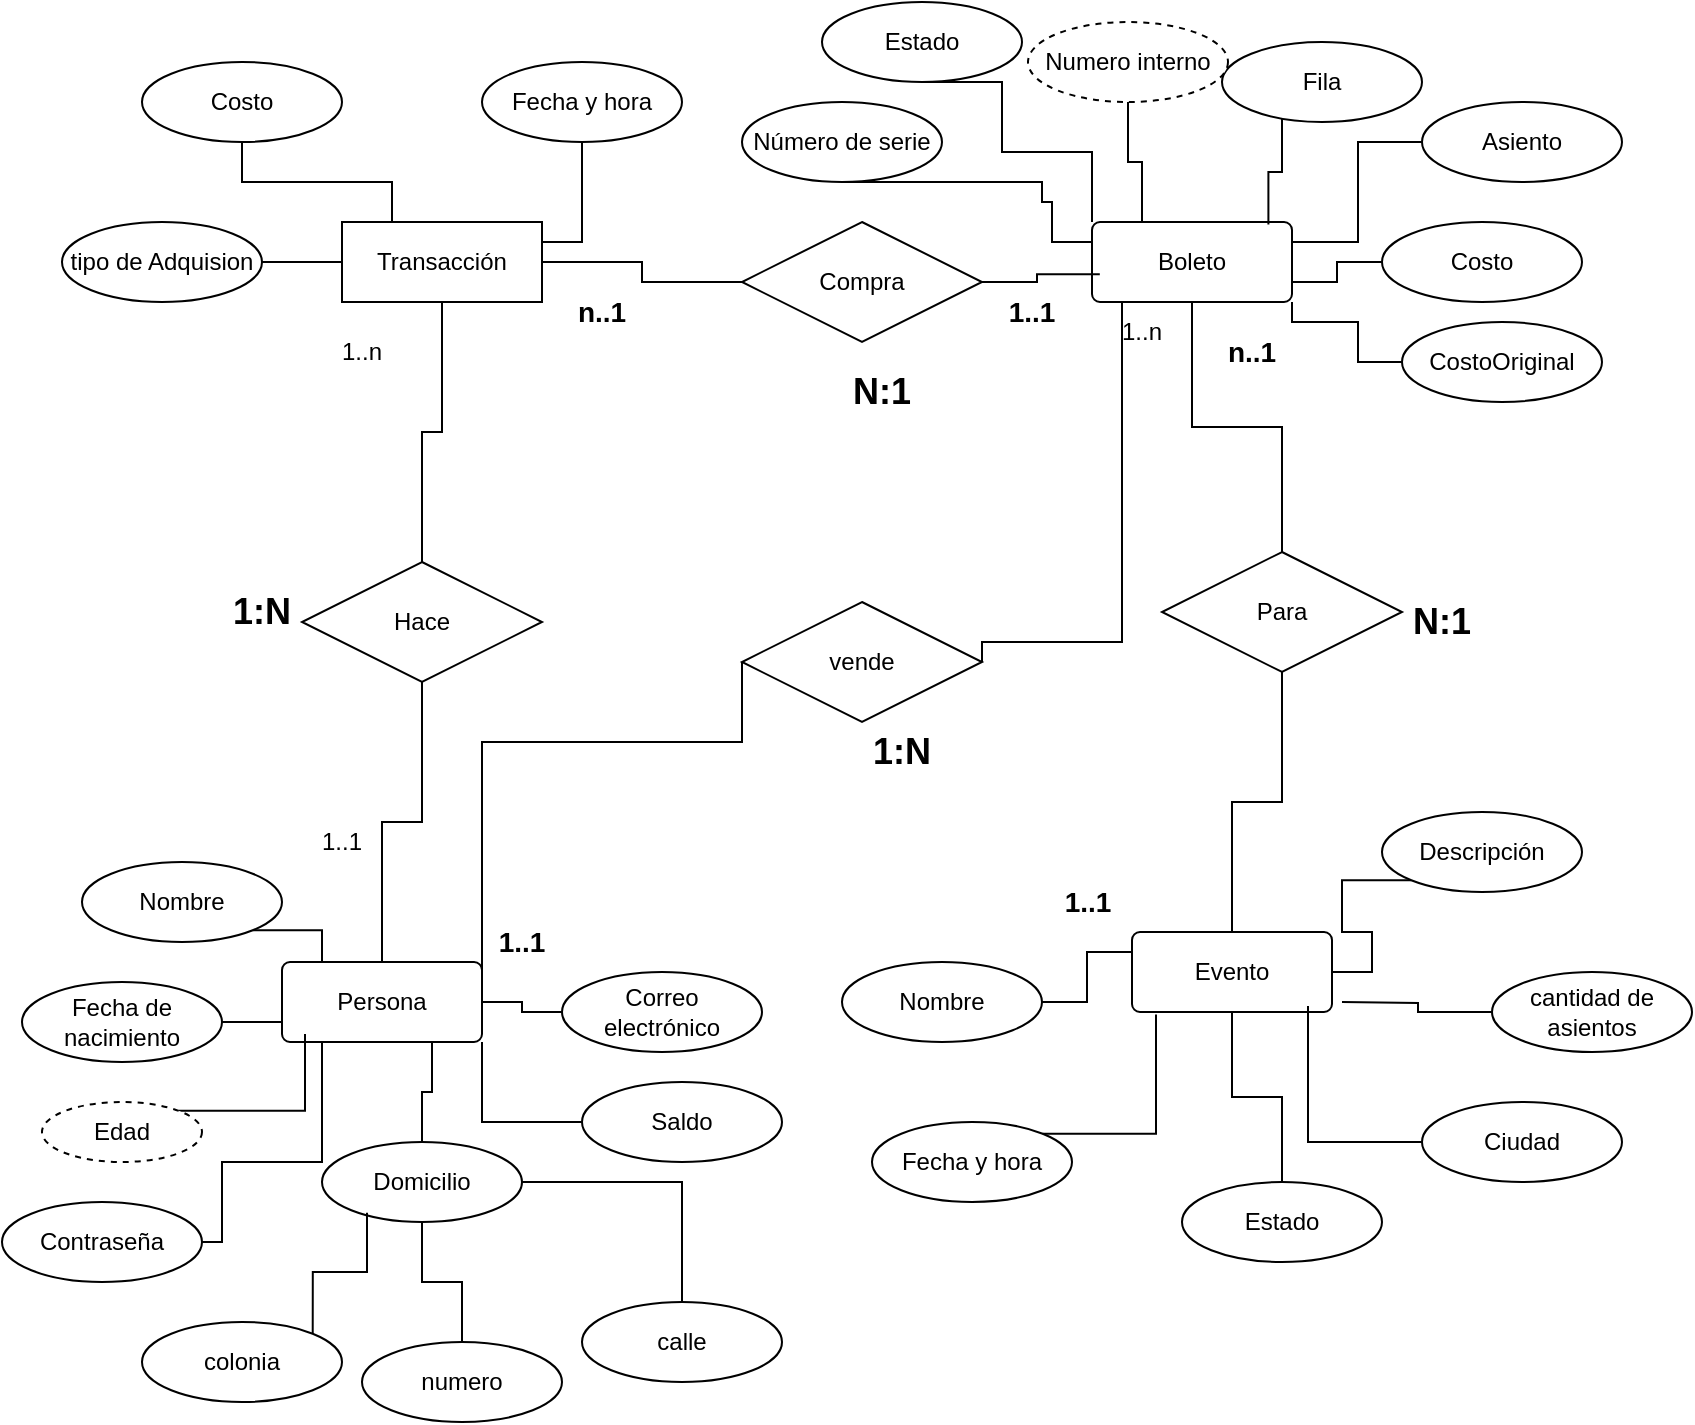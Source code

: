 <mxfile version="26.0.15">
  <diagram name="Página-1" id="JQGWfBgSjvmWURfwQRNJ">
    <mxGraphModel dx="2021" dy="716" grid="1" gridSize="10" guides="1" tooltips="1" connect="1" arrows="1" fold="1" page="1" pageScale="1" pageWidth="827" pageHeight="1169" math="0" shadow="0">
      <root>
        <mxCell id="0" />
        <mxCell id="1" parent="0" />
        <mxCell id="ULvDlD9Oqm8bPdQTXCZo-31" style="edgeStyle=orthogonalEdgeStyle;rounded=0;orthogonalLoop=1;jettySize=auto;html=1;entryX=0.5;entryY=0;entryDx=0;entryDy=0;endArrow=none;startFill=0;" parent="1" source="ULvDlD9Oqm8bPdQTXCZo-1" target="ULvDlD9Oqm8bPdQTXCZo-25" edge="1">
          <mxGeometry relative="1" as="geometry" />
        </mxCell>
        <mxCell id="ULvDlD9Oqm8bPdQTXCZo-1" value="Boleto" style="rounded=1;arcSize=10;whiteSpace=wrap;html=1;align=center;" parent="1" vertex="1">
          <mxGeometry x="425" y="120" width="100" height="40" as="geometry" />
        </mxCell>
        <mxCell id="ULvDlD9Oqm8bPdQTXCZo-2" value="Evento" style="rounded=1;arcSize=10;whiteSpace=wrap;html=1;align=center;" parent="1" vertex="1">
          <mxGeometry x="445" y="475" width="100" height="40" as="geometry" />
        </mxCell>
        <mxCell id="ULvDlD9Oqm8bPdQTXCZo-27" style="edgeStyle=orthogonalEdgeStyle;rounded=0;orthogonalLoop=1;jettySize=auto;html=1;exitX=0.5;exitY=0;exitDx=0;exitDy=0;entryX=0.5;entryY=1;entryDx=0;entryDy=0;endArrow=none;startFill=0;" parent="1" source="ULvDlD9Oqm8bPdQTXCZo-3" target="ULvDlD9Oqm8bPdQTXCZo-24" edge="1">
          <mxGeometry relative="1" as="geometry" />
        </mxCell>
        <mxCell id="ULvDlD9Oqm8bPdQTXCZo-64" style="edgeStyle=orthogonalEdgeStyle;rounded=0;orthogonalLoop=1;jettySize=auto;html=1;exitX=0.859;exitY=0.005;exitDx=0;exitDy=0;entryX=0;entryY=0.5;entryDx=0;entryDy=0;endArrow=none;startFill=0;exitPerimeter=0;" parent="1" source="ULvDlD9Oqm8bPdQTXCZo-3" target="ULvDlD9Oqm8bPdQTXCZo-62" edge="1">
          <mxGeometry relative="1" as="geometry">
            <Array as="points">
              <mxPoint x="120" y="495" />
              <mxPoint x="120" y="380" />
              <mxPoint x="250" y="380" />
            </Array>
          </mxGeometry>
        </mxCell>
        <mxCell id="ULvDlD9Oqm8bPdQTXCZo-3" value="Persona" style="rounded=1;arcSize=10;whiteSpace=wrap;html=1;align=center;" parent="1" vertex="1">
          <mxGeometry x="20" y="490" width="100" height="40" as="geometry" />
        </mxCell>
        <mxCell id="ULvDlD9Oqm8bPdQTXCZo-29" style="edgeStyle=orthogonalEdgeStyle;rounded=0;orthogonalLoop=1;jettySize=auto;html=1;entryX=0;entryY=0.5;entryDx=0;entryDy=0;endArrow=none;startFill=0;" parent="1" source="ULvDlD9Oqm8bPdQTXCZo-4" target="ULvDlD9Oqm8bPdQTXCZo-26" edge="1">
          <mxGeometry relative="1" as="geometry" />
        </mxCell>
        <mxCell id="ULvDlD9Oqm8bPdQTXCZo-4" value="Transacción" style="whiteSpace=wrap;html=1;align=center;" parent="1" vertex="1">
          <mxGeometry x="50" y="120" width="100" height="40" as="geometry" />
        </mxCell>
        <mxCell id="ULvDlD9Oqm8bPdQTXCZo-39" style="edgeStyle=orthogonalEdgeStyle;rounded=0;orthogonalLoop=1;jettySize=auto;html=1;endArrow=none;startFill=0;" parent="1" source="ULvDlD9Oqm8bPdQTXCZo-5" target="ULvDlD9Oqm8bPdQTXCZo-4" edge="1">
          <mxGeometry relative="1" as="geometry" />
        </mxCell>
        <mxCell id="ULvDlD9Oqm8bPdQTXCZo-5" value="tipo de Adquision" style="ellipse;whiteSpace=wrap;html=1;align=center;" parent="1" vertex="1">
          <mxGeometry x="-90" y="120" width="100" height="40" as="geometry" />
        </mxCell>
        <mxCell id="ULvDlD9Oqm8bPdQTXCZo-35" style="edgeStyle=orthogonalEdgeStyle;rounded=0;orthogonalLoop=1;jettySize=auto;html=1;exitX=1;exitY=0.5;exitDx=0;exitDy=0;entryX=0;entryY=0.5;entryDx=0;entryDy=0;endArrow=none;startFill=0;" parent="1" source="ULvDlD9Oqm8bPdQTXCZo-6" target="ULvDlD9Oqm8bPdQTXCZo-3" edge="1">
          <mxGeometry relative="1" as="geometry" />
        </mxCell>
        <mxCell id="ULvDlD9Oqm8bPdQTXCZo-6" value="Fecha de nacimiento" style="ellipse;whiteSpace=wrap;html=1;align=center;" parent="1" vertex="1">
          <mxGeometry x="-110" y="500" width="100" height="40" as="geometry" />
        </mxCell>
        <mxCell id="ULvDlD9Oqm8bPdQTXCZo-37" style="edgeStyle=orthogonalEdgeStyle;rounded=0;orthogonalLoop=1;jettySize=auto;html=1;exitX=0.5;exitY=0;exitDx=0;exitDy=0;entryX=0.75;entryY=1;entryDx=0;entryDy=0;endArrow=none;startFill=0;" parent="1" source="ULvDlD9Oqm8bPdQTXCZo-7" target="ULvDlD9Oqm8bPdQTXCZo-3" edge="1">
          <mxGeometry relative="1" as="geometry" />
        </mxCell>
        <mxCell id="ULvDlD9Oqm8bPdQTXCZo-7" value="Domicilio" style="ellipse;whiteSpace=wrap;html=1;align=center;" parent="1" vertex="1">
          <mxGeometry x="40" y="580" width="100" height="40" as="geometry" />
        </mxCell>
        <mxCell id="hN9qFNuNnvtqfqO4b8rA-1" style="edgeStyle=orthogonalEdgeStyle;rounded=0;orthogonalLoop=1;jettySize=auto;html=1;endArrow=none;startFill=0;" edge="1" parent="1" source="ULvDlD9Oqm8bPdQTXCZo-8" target="ULvDlD9Oqm8bPdQTXCZo-2">
          <mxGeometry relative="1" as="geometry" />
        </mxCell>
        <mxCell id="ULvDlD9Oqm8bPdQTXCZo-8" value="Estado" style="ellipse;whiteSpace=wrap;html=1;align=center;" parent="1" vertex="1">
          <mxGeometry x="470" y="600" width="100" height="40" as="geometry" />
        </mxCell>
        <mxCell id="ULvDlD9Oqm8bPdQTXCZo-47" style="edgeStyle=orthogonalEdgeStyle;rounded=0;orthogonalLoop=1;jettySize=auto;html=1;exitX=0;exitY=1;exitDx=0;exitDy=0;entryX=1;entryY=0.5;entryDx=0;entryDy=0;endArrow=none;startFill=0;" parent="1" source="ULvDlD9Oqm8bPdQTXCZo-9" target="ULvDlD9Oqm8bPdQTXCZo-2" edge="1">
          <mxGeometry relative="1" as="geometry" />
        </mxCell>
        <mxCell id="ULvDlD9Oqm8bPdQTXCZo-9" value="Descripción" style="ellipse;whiteSpace=wrap;html=1;align=center;" parent="1" vertex="1">
          <mxGeometry x="570" y="415" width="100" height="40" as="geometry" />
        </mxCell>
        <mxCell id="ULvDlD9Oqm8bPdQTXCZo-11" value="Ciudad" style="ellipse;whiteSpace=wrap;html=1;align=center;" parent="1" vertex="1">
          <mxGeometry x="590" y="560" width="100" height="40" as="geometry" />
        </mxCell>
        <mxCell id="ULvDlD9Oqm8bPdQTXCZo-41" style="edgeStyle=orthogonalEdgeStyle;rounded=0;orthogonalLoop=1;jettySize=auto;html=1;exitX=0.5;exitY=1;exitDx=0;exitDy=0;entryX=1;entryY=0.25;entryDx=0;entryDy=0;endArrow=none;startFill=0;" parent="1" source="ULvDlD9Oqm8bPdQTXCZo-12" target="ULvDlD9Oqm8bPdQTXCZo-4" edge="1">
          <mxGeometry relative="1" as="geometry" />
        </mxCell>
        <mxCell id="ULvDlD9Oqm8bPdQTXCZo-12" value="Fecha y hora" style="ellipse;whiteSpace=wrap;html=1;align=center;" parent="1" vertex="1">
          <mxGeometry x="120" y="40" width="100" height="40" as="geometry" />
        </mxCell>
        <mxCell id="ULvDlD9Oqm8bPdQTXCZo-45" style="edgeStyle=orthogonalEdgeStyle;rounded=0;orthogonalLoop=1;jettySize=auto;html=1;entryX=1;entryY=0.5;entryDx=0;entryDy=0;endArrow=none;startFill=0;" parent="1" source="ULvDlD9Oqm8bPdQTXCZo-13" target="ULvDlD9Oqm8bPdQTXCZo-1" edge="1">
          <mxGeometry relative="1" as="geometry">
            <Array as="points">
              <mxPoint x="558" y="80" />
              <mxPoint x="558" y="130" />
              <mxPoint x="525" y="130" />
            </Array>
          </mxGeometry>
        </mxCell>
        <mxCell id="ULvDlD9Oqm8bPdQTXCZo-13" value="Asiento" style="ellipse;whiteSpace=wrap;html=1;align=center;" parent="1" vertex="1">
          <mxGeometry x="590" y="60" width="100" height="40" as="geometry" />
        </mxCell>
        <mxCell id="ULvDlD9Oqm8bPdQTXCZo-14" value="Fila" style="ellipse;whiteSpace=wrap;html=1;align=center;" parent="1" vertex="1">
          <mxGeometry x="490" y="30" width="100" height="40" as="geometry" />
        </mxCell>
        <mxCell id="ULvDlD9Oqm8bPdQTXCZo-42" style="edgeStyle=orthogonalEdgeStyle;rounded=0;orthogonalLoop=1;jettySize=auto;html=1;entryX=0;entryY=0.25;entryDx=0;entryDy=0;endArrow=none;startFill=0;" parent="1" source="ULvDlD9Oqm8bPdQTXCZo-15" target="ULvDlD9Oqm8bPdQTXCZo-1" edge="1">
          <mxGeometry relative="1" as="geometry">
            <Array as="points">
              <mxPoint x="400" y="100" />
              <mxPoint x="400" y="110" />
              <mxPoint x="405" y="110" />
              <mxPoint x="405" y="130" />
            </Array>
          </mxGeometry>
        </mxCell>
        <mxCell id="ULvDlD9Oqm8bPdQTXCZo-15" value="Número de serie" style="ellipse;whiteSpace=wrap;html=1;align=center;" parent="1" vertex="1">
          <mxGeometry x="250" y="60" width="100" height="40" as="geometry" />
        </mxCell>
        <mxCell id="ULvDlD9Oqm8bPdQTXCZo-51" style="edgeStyle=orthogonalEdgeStyle;rounded=0;orthogonalLoop=1;jettySize=auto;html=1;entryX=0;entryY=0.25;entryDx=0;entryDy=0;endArrow=none;startFill=0;" parent="1" source="ULvDlD9Oqm8bPdQTXCZo-16" target="ULvDlD9Oqm8bPdQTXCZo-2" edge="1">
          <mxGeometry relative="1" as="geometry" />
        </mxCell>
        <mxCell id="ULvDlD9Oqm8bPdQTXCZo-16" value="Nombre" style="ellipse;whiteSpace=wrap;html=1;align=center;" parent="1" vertex="1">
          <mxGeometry x="300" y="490" width="100" height="40" as="geometry" />
        </mxCell>
        <mxCell id="ULvDlD9Oqm8bPdQTXCZo-43" value="" style="edgeStyle=orthogonalEdgeStyle;rounded=0;orthogonalLoop=1;jettySize=auto;html=1;endArrow=none;startFill=0;" parent="1" source="ULvDlD9Oqm8bPdQTXCZo-17" target="ULvDlD9Oqm8bPdQTXCZo-1" edge="1">
          <mxGeometry relative="1" as="geometry">
            <Array as="points">
              <mxPoint x="443" y="90" />
              <mxPoint x="450" y="90" />
            </Array>
          </mxGeometry>
        </mxCell>
        <mxCell id="ULvDlD9Oqm8bPdQTXCZo-17" value="Numero interno" style="ellipse;whiteSpace=wrap;html=1;align=center;dashed=1;" parent="1" vertex="1">
          <mxGeometry x="393" y="20" width="100" height="40" as="geometry" />
        </mxCell>
        <mxCell id="ULvDlD9Oqm8bPdQTXCZo-18" value="Fecha y hora" style="ellipse;whiteSpace=wrap;html=1;align=center;" parent="1" vertex="1">
          <mxGeometry x="315" y="570" width="100" height="40" as="geometry" />
        </mxCell>
        <mxCell id="ULvDlD9Oqm8bPdQTXCZo-34" style="edgeStyle=orthogonalEdgeStyle;rounded=0;orthogonalLoop=1;jettySize=auto;html=1;exitX=1;exitY=1;exitDx=0;exitDy=0;endArrow=none;startFill=0;" parent="1" source="ULvDlD9Oqm8bPdQTXCZo-19" edge="1">
          <mxGeometry relative="1" as="geometry">
            <mxPoint x="40" y="490" as="targetPoint" />
          </mxGeometry>
        </mxCell>
        <mxCell id="ULvDlD9Oqm8bPdQTXCZo-19" value="Nombre" style="ellipse;whiteSpace=wrap;html=1;align=center;" parent="1" vertex="1">
          <mxGeometry x="-80" y="440" width="100" height="40" as="geometry" />
        </mxCell>
        <mxCell id="ULvDlD9Oqm8bPdQTXCZo-36" style="edgeStyle=orthogonalEdgeStyle;rounded=0;orthogonalLoop=1;jettySize=auto;html=1;exitX=1;exitY=0;exitDx=0;exitDy=0;endArrow=none;startFill=0;entryX=0.115;entryY=0.9;entryDx=0;entryDy=0;entryPerimeter=0;" parent="1" source="ULvDlD9Oqm8bPdQTXCZo-20" target="ULvDlD9Oqm8bPdQTXCZo-3" edge="1">
          <mxGeometry relative="1" as="geometry">
            <mxPoint x="30" y="540" as="targetPoint" />
          </mxGeometry>
        </mxCell>
        <mxCell id="ULvDlD9Oqm8bPdQTXCZo-20" value="Edad" style="ellipse;whiteSpace=wrap;html=1;align=center;dashed=1;" parent="1" vertex="1">
          <mxGeometry x="-100" y="560" width="80" height="30" as="geometry" />
        </mxCell>
        <mxCell id="ULvDlD9Oqm8bPdQTXCZo-40" style="edgeStyle=orthogonalEdgeStyle;rounded=0;orthogonalLoop=1;jettySize=auto;html=1;entryX=0.25;entryY=0;entryDx=0;entryDy=0;endArrow=none;startFill=0;" parent="1" source="ULvDlD9Oqm8bPdQTXCZo-22" target="ULvDlD9Oqm8bPdQTXCZo-4" edge="1">
          <mxGeometry relative="1" as="geometry" />
        </mxCell>
        <mxCell id="ULvDlD9Oqm8bPdQTXCZo-22" value="Costo" style="ellipse;whiteSpace=wrap;html=1;align=center;" parent="1" vertex="1">
          <mxGeometry x="-50" y="40" width="100" height="40" as="geometry" />
        </mxCell>
        <mxCell id="ULvDlD9Oqm8bPdQTXCZo-38" style="edgeStyle=orthogonalEdgeStyle;rounded=0;orthogonalLoop=1;jettySize=auto;html=1;exitX=0;exitY=0.5;exitDx=0;exitDy=0;endArrow=none;startFill=0;" parent="1" source="ULvDlD9Oqm8bPdQTXCZo-23" target="ULvDlD9Oqm8bPdQTXCZo-3" edge="1">
          <mxGeometry relative="1" as="geometry" />
        </mxCell>
        <mxCell id="ULvDlD9Oqm8bPdQTXCZo-23" value="Correo electrónico" style="ellipse;whiteSpace=wrap;html=1;align=center;" parent="1" vertex="1">
          <mxGeometry x="160" y="495" width="100" height="40" as="geometry" />
        </mxCell>
        <mxCell id="ULvDlD9Oqm8bPdQTXCZo-28" style="edgeStyle=orthogonalEdgeStyle;rounded=0;orthogonalLoop=1;jettySize=auto;html=1;endArrow=none;startFill=0;" parent="1" source="ULvDlD9Oqm8bPdQTXCZo-24" target="ULvDlD9Oqm8bPdQTXCZo-4" edge="1">
          <mxGeometry relative="1" as="geometry" />
        </mxCell>
        <mxCell id="ULvDlD9Oqm8bPdQTXCZo-24" value="Hace" style="shape=rhombus;perimeter=rhombusPerimeter;whiteSpace=wrap;html=1;align=center;" parent="1" vertex="1">
          <mxGeometry x="30" y="290" width="120" height="60" as="geometry" />
        </mxCell>
        <mxCell id="ULvDlD9Oqm8bPdQTXCZo-32" style="edgeStyle=orthogonalEdgeStyle;rounded=0;orthogonalLoop=1;jettySize=auto;html=1;endArrow=none;startFill=0;" parent="1" source="ULvDlD9Oqm8bPdQTXCZo-25" target="ULvDlD9Oqm8bPdQTXCZo-2" edge="1">
          <mxGeometry relative="1" as="geometry" />
        </mxCell>
        <mxCell id="ULvDlD9Oqm8bPdQTXCZo-25" value="Para" style="shape=rhombus;perimeter=rhombusPerimeter;whiteSpace=wrap;html=1;align=center;" parent="1" vertex="1">
          <mxGeometry x="460" y="285" width="120" height="60" as="geometry" />
        </mxCell>
        <mxCell id="ULvDlD9Oqm8bPdQTXCZo-26" value="Compra" style="shape=rhombus;perimeter=rhombusPerimeter;whiteSpace=wrap;html=1;align=center;" parent="1" vertex="1">
          <mxGeometry x="250" y="120" width="120" height="60" as="geometry" />
        </mxCell>
        <mxCell id="ULvDlD9Oqm8bPdQTXCZo-44" style="edgeStyle=orthogonalEdgeStyle;rounded=0;orthogonalLoop=1;jettySize=auto;html=1;entryX=0.882;entryY=0.031;entryDx=0;entryDy=0;entryPerimeter=0;endArrow=none;startFill=0;" parent="1" source="ULvDlD9Oqm8bPdQTXCZo-14" target="ULvDlD9Oqm8bPdQTXCZo-1" edge="1">
          <mxGeometry relative="1" as="geometry">
            <Array as="points">
              <mxPoint x="520" y="95" />
              <mxPoint x="513" y="95" />
            </Array>
          </mxGeometry>
        </mxCell>
        <mxCell id="ULvDlD9Oqm8bPdQTXCZo-50" style="edgeStyle=orthogonalEdgeStyle;rounded=0;orthogonalLoop=1;jettySize=auto;html=1;exitX=1;exitY=0;exitDx=0;exitDy=0;entryX=0.12;entryY=1.031;entryDx=0;entryDy=0;entryPerimeter=0;endArrow=none;startFill=0;" parent="1" source="ULvDlD9Oqm8bPdQTXCZo-18" target="ULvDlD9Oqm8bPdQTXCZo-2" edge="1">
          <mxGeometry relative="1" as="geometry" />
        </mxCell>
        <mxCell id="ULvDlD9Oqm8bPdQTXCZo-52" value="1..n" style="text;html=1;align=center;verticalAlign=middle;whiteSpace=wrap;rounded=0;" parent="1" vertex="1">
          <mxGeometry x="30" y="170" width="60" height="30" as="geometry" />
        </mxCell>
        <mxCell id="ULvDlD9Oqm8bPdQTXCZo-53" value="1..1" style="text;html=1;align=center;verticalAlign=middle;whiteSpace=wrap;rounded=0;" parent="1" vertex="1">
          <mxGeometry x="20" y="415" width="60" height="30" as="geometry" />
        </mxCell>
        <mxCell id="ULvDlD9Oqm8bPdQTXCZo-54" value="&lt;b&gt;&lt;font style=&quot;font-size: 18px;&quot;&gt;1:N&lt;/font&gt;&lt;/b&gt;" style="text;html=1;align=center;verticalAlign=middle;whiteSpace=wrap;rounded=0;" parent="1" vertex="1">
          <mxGeometry x="-20" y="300" width="60" height="30" as="geometry" />
        </mxCell>
        <mxCell id="ULvDlD9Oqm8bPdQTXCZo-56" value="&lt;b&gt;&lt;font style=&quot;font-size: 14px;&quot;&gt;n..1&lt;/font&gt;&lt;/b&gt;" style="text;html=1;align=center;verticalAlign=middle;whiteSpace=wrap;rounded=0;" parent="1" vertex="1">
          <mxGeometry x="150" y="150" width="60" height="30" as="geometry" />
        </mxCell>
        <mxCell id="ULvDlD9Oqm8bPdQTXCZo-57" value="&lt;b&gt;&lt;font style=&quot;font-size: 18px;&quot;&gt;N:1&lt;/font&gt;&lt;/b&gt;" style="text;html=1;align=center;verticalAlign=middle;whiteSpace=wrap;rounded=0;" parent="1" vertex="1">
          <mxGeometry x="290" y="190" width="60" height="30" as="geometry" />
        </mxCell>
        <mxCell id="ULvDlD9Oqm8bPdQTXCZo-59" value="&lt;b&gt;&lt;font style=&quot;font-size: 14px;&quot;&gt;1..1&lt;/font&gt;&lt;/b&gt;" style="text;html=1;align=center;verticalAlign=middle;whiteSpace=wrap;rounded=0;" parent="1" vertex="1">
          <mxGeometry x="393" y="445" width="60" height="30" as="geometry" />
        </mxCell>
        <mxCell id="ULvDlD9Oqm8bPdQTXCZo-60" value="&lt;b&gt;&lt;font style=&quot;font-size: 14px;&quot;&gt;n..1&lt;/font&gt;&lt;/b&gt;" style="text;html=1;align=center;verticalAlign=middle;whiteSpace=wrap;rounded=0;" parent="1" vertex="1">
          <mxGeometry x="475" y="170" width="60" height="30" as="geometry" />
        </mxCell>
        <mxCell id="ULvDlD9Oqm8bPdQTXCZo-61" value="&lt;b&gt;&lt;font style=&quot;font-size: 18px;&quot;&gt;N:1&lt;/font&gt;&lt;/b&gt;" style="text;html=1;align=center;verticalAlign=middle;whiteSpace=wrap;rounded=0;" parent="1" vertex="1">
          <mxGeometry x="570" y="305" width="60" height="30" as="geometry" />
        </mxCell>
        <mxCell id="ULvDlD9Oqm8bPdQTXCZo-65" style="edgeStyle=orthogonalEdgeStyle;rounded=0;orthogonalLoop=1;jettySize=auto;html=1;exitX=1;exitY=0.5;exitDx=0;exitDy=0;endArrow=none;startFill=0;" parent="1" source="ULvDlD9Oqm8bPdQTXCZo-62" target="ULvDlD9Oqm8bPdQTXCZo-1" edge="1">
          <mxGeometry relative="1" as="geometry">
            <Array as="points">
              <mxPoint x="440" y="330" />
            </Array>
          </mxGeometry>
        </mxCell>
        <mxCell id="ULvDlD9Oqm8bPdQTXCZo-62" value="vende" style="shape=rhombus;perimeter=rhombusPerimeter;whiteSpace=wrap;html=1;align=center;" parent="1" vertex="1">
          <mxGeometry x="250" y="310" width="120" height="60" as="geometry" />
        </mxCell>
        <mxCell id="ULvDlD9Oqm8bPdQTXCZo-55" value="&lt;b&gt;&lt;font style=&quot;font-size: 14px;&quot;&gt;1..1&lt;/font&gt;&lt;/b&gt;" style="text;html=1;align=center;verticalAlign=middle;whiteSpace=wrap;rounded=0;" parent="1" vertex="1">
          <mxGeometry x="365" y="150" width="60" height="30" as="geometry" />
        </mxCell>
        <mxCell id="ULvDlD9Oqm8bPdQTXCZo-67" style="edgeStyle=orthogonalEdgeStyle;rounded=0;orthogonalLoop=1;jettySize=auto;html=1;exitX=1;exitY=0.5;exitDx=0;exitDy=0;entryX=0.039;entryY=0.652;entryDx=0;entryDy=0;entryPerimeter=0;endArrow=none;startFill=0;" parent="1" source="ULvDlD9Oqm8bPdQTXCZo-26" target="ULvDlD9Oqm8bPdQTXCZo-1" edge="1">
          <mxGeometry relative="1" as="geometry" />
        </mxCell>
        <mxCell id="ULvDlD9Oqm8bPdQTXCZo-69" value="&lt;b&gt;&lt;font style=&quot;font-size: 18px;&quot;&gt;1:N&lt;/font&gt;&lt;/b&gt;" style="text;html=1;align=center;verticalAlign=middle;whiteSpace=wrap;rounded=0;" parent="1" vertex="1">
          <mxGeometry x="300" y="370" width="60" height="30" as="geometry" />
        </mxCell>
        <mxCell id="ULvDlD9Oqm8bPdQTXCZo-70" value="1..n" style="text;html=1;align=center;verticalAlign=middle;whiteSpace=wrap;rounded=0;" parent="1" vertex="1">
          <mxGeometry x="420" y="160" width="60" height="30" as="geometry" />
        </mxCell>
        <mxCell id="ULvDlD9Oqm8bPdQTXCZo-71" value="&lt;b&gt;&lt;font style=&quot;font-size: 14px;&quot;&gt;1..1&lt;/font&gt;&lt;/b&gt;" style="text;html=1;align=center;verticalAlign=middle;whiteSpace=wrap;rounded=0;" parent="1" vertex="1">
          <mxGeometry x="110" y="465" width="60" height="30" as="geometry" />
        </mxCell>
        <mxCell id="ULvDlD9Oqm8bPdQTXCZo-79" style="edgeStyle=orthogonalEdgeStyle;rounded=0;orthogonalLoop=1;jettySize=auto;html=1;exitX=0.5;exitY=0;exitDx=0;exitDy=0;endArrow=none;startFill=0;" parent="1" source="ULvDlD9Oqm8bPdQTXCZo-75" target="ULvDlD9Oqm8bPdQTXCZo-7" edge="1">
          <mxGeometry relative="1" as="geometry" />
        </mxCell>
        <mxCell id="ULvDlD9Oqm8bPdQTXCZo-75" value="numero" style="ellipse;whiteSpace=wrap;html=1;align=center;" parent="1" vertex="1">
          <mxGeometry x="60" y="680" width="100" height="40" as="geometry" />
        </mxCell>
        <mxCell id="ULvDlD9Oqm8bPdQTXCZo-76" value="colonia" style="ellipse;whiteSpace=wrap;html=1;align=center;" parent="1" vertex="1">
          <mxGeometry x="-50" y="670" width="100" height="40" as="geometry" />
        </mxCell>
        <mxCell id="ULvDlD9Oqm8bPdQTXCZo-80" style="edgeStyle=orthogonalEdgeStyle;rounded=0;orthogonalLoop=1;jettySize=auto;html=1;exitX=0.5;exitY=0;exitDx=0;exitDy=0;entryX=1;entryY=0.5;entryDx=0;entryDy=0;endArrow=none;startFill=0;" parent="1" source="ULvDlD9Oqm8bPdQTXCZo-77" target="ULvDlD9Oqm8bPdQTXCZo-7" edge="1">
          <mxGeometry relative="1" as="geometry" />
        </mxCell>
        <mxCell id="ULvDlD9Oqm8bPdQTXCZo-77" value="calle" style="ellipse;whiteSpace=wrap;html=1;align=center;" parent="1" vertex="1">
          <mxGeometry x="170" y="660" width="100" height="40" as="geometry" />
        </mxCell>
        <mxCell id="ULvDlD9Oqm8bPdQTXCZo-78" style="edgeStyle=orthogonalEdgeStyle;rounded=0;orthogonalLoop=1;jettySize=auto;html=1;exitX=1;exitY=0;exitDx=0;exitDy=0;entryX=0.225;entryY=0.883;entryDx=0;entryDy=0;entryPerimeter=0;endArrow=none;startFill=0;" parent="1" source="ULvDlD9Oqm8bPdQTXCZo-76" target="ULvDlD9Oqm8bPdQTXCZo-7" edge="1">
          <mxGeometry relative="1" as="geometry" />
        </mxCell>
        <mxCell id="ULvDlD9Oqm8bPdQTXCZo-82" style="edgeStyle=orthogonalEdgeStyle;rounded=0;orthogonalLoop=1;jettySize=auto;html=1;exitX=0;exitY=0.5;exitDx=0;exitDy=0;entryX=1;entryY=1;entryDx=0;entryDy=0;endArrow=none;startFill=0;" parent="1" source="ULvDlD9Oqm8bPdQTXCZo-81" target="ULvDlD9Oqm8bPdQTXCZo-3" edge="1">
          <mxGeometry relative="1" as="geometry" />
        </mxCell>
        <mxCell id="ULvDlD9Oqm8bPdQTXCZo-81" value="Saldo" style="ellipse;whiteSpace=wrap;html=1;align=center;" parent="1" vertex="1">
          <mxGeometry x="170" y="550" width="100" height="40" as="geometry" />
        </mxCell>
        <mxCell id="hN9qFNuNnvtqfqO4b8rA-3" style="edgeStyle=orthogonalEdgeStyle;rounded=0;orthogonalLoop=1;jettySize=auto;html=1;endArrow=none;startFill=0;" edge="1" parent="1" source="1qpl8nGFopjfrL8n59NP-11">
          <mxGeometry relative="1" as="geometry">
            <mxPoint x="550" y="510" as="targetPoint" />
          </mxGeometry>
        </mxCell>
        <mxCell id="1qpl8nGFopjfrL8n59NP-11" value="cantidad de asientos" style="ellipse;whiteSpace=wrap;html=1;align=center;" parent="1" vertex="1">
          <mxGeometry x="625" y="495" width="100" height="40" as="geometry" />
        </mxCell>
        <mxCell id="1qpl8nGFopjfrL8n59NP-16" style="edgeStyle=orthogonalEdgeStyle;rounded=0;orthogonalLoop=1;jettySize=auto;html=1;exitX=1;exitY=0.5;exitDx=0;exitDy=0;entryX=0;entryY=0.5;entryDx=0;entryDy=0;endArrow=none;startFill=0;" parent="1" source="1qpl8nGFopjfrL8n59NP-14" edge="1">
          <mxGeometry relative="1" as="geometry">
            <mxPoint x="760" y="550" as="targetPoint" />
          </mxGeometry>
        </mxCell>
        <mxCell id="hN9qFNuNnvtqfqO4b8rA-2" style="edgeStyle=orthogonalEdgeStyle;rounded=0;orthogonalLoop=1;jettySize=auto;html=1;entryX=0.88;entryY=0.925;entryDx=0;entryDy=0;entryPerimeter=0;endArrow=none;startFill=0;" edge="1" parent="1" source="ULvDlD9Oqm8bPdQTXCZo-11" target="ULvDlD9Oqm8bPdQTXCZo-2">
          <mxGeometry relative="1" as="geometry" />
        </mxCell>
        <mxCell id="hN9qFNuNnvtqfqO4b8rA-7" style="edgeStyle=orthogonalEdgeStyle;rounded=0;orthogonalLoop=1;jettySize=auto;html=1;entryX=1;entryY=0.75;entryDx=0;entryDy=0;endArrow=none;startFill=0;" edge="1" parent="1" source="hN9qFNuNnvtqfqO4b8rA-5" target="ULvDlD9Oqm8bPdQTXCZo-1">
          <mxGeometry relative="1" as="geometry" />
        </mxCell>
        <mxCell id="hN9qFNuNnvtqfqO4b8rA-5" value="Costo" style="ellipse;whiteSpace=wrap;html=1;align=center;" vertex="1" parent="1">
          <mxGeometry x="570" y="120" width="100" height="40" as="geometry" />
        </mxCell>
        <mxCell id="hN9qFNuNnvtqfqO4b8rA-8" style="edgeStyle=orthogonalEdgeStyle;rounded=0;orthogonalLoop=1;jettySize=auto;html=1;entryX=1;entryY=1;entryDx=0;entryDy=0;endArrow=none;startFill=0;" edge="1" parent="1" source="hN9qFNuNnvtqfqO4b8rA-6" target="ULvDlD9Oqm8bPdQTXCZo-1">
          <mxGeometry relative="1" as="geometry">
            <Array as="points">
              <mxPoint x="558" y="190" />
              <mxPoint x="558" y="170" />
              <mxPoint x="525" y="170" />
            </Array>
          </mxGeometry>
        </mxCell>
        <mxCell id="hN9qFNuNnvtqfqO4b8rA-6" value="CostoOriginal" style="ellipse;whiteSpace=wrap;html=1;align=center;" vertex="1" parent="1">
          <mxGeometry x="580" y="170" width="100" height="40" as="geometry" />
        </mxCell>
        <mxCell id="hN9qFNuNnvtqfqO4b8rA-11" style="edgeStyle=orthogonalEdgeStyle;rounded=0;orthogonalLoop=1;jettySize=auto;html=1;exitX=0.5;exitY=1;exitDx=0;exitDy=0;entryX=0;entryY=0;entryDx=0;entryDy=0;endArrow=none;startFill=0;" edge="1" parent="1" source="hN9qFNuNnvtqfqO4b8rA-9" target="ULvDlD9Oqm8bPdQTXCZo-1">
          <mxGeometry relative="1" as="geometry">
            <Array as="points">
              <mxPoint x="380" y="50" />
              <mxPoint x="380" y="85" />
              <mxPoint x="425" y="85" />
            </Array>
          </mxGeometry>
        </mxCell>
        <mxCell id="hN9qFNuNnvtqfqO4b8rA-9" value="Estado" style="ellipse;whiteSpace=wrap;html=1;align=center;" vertex="1" parent="1">
          <mxGeometry x="290" y="10" width="100" height="40" as="geometry" />
        </mxCell>
        <mxCell id="hN9qFNuNnvtqfqO4b8rA-14" style="edgeStyle=orthogonalEdgeStyle;rounded=0;orthogonalLoop=1;jettySize=auto;html=1;endArrow=none;startFill=0;" edge="1" parent="1" source="hN9qFNuNnvtqfqO4b8rA-12" target="ULvDlD9Oqm8bPdQTXCZo-3">
          <mxGeometry relative="1" as="geometry">
            <Array as="points">
              <mxPoint x="-10" y="630" />
              <mxPoint x="-10" y="590" />
              <mxPoint x="40" y="590" />
            </Array>
          </mxGeometry>
        </mxCell>
        <mxCell id="hN9qFNuNnvtqfqO4b8rA-12" value="Contraseña" style="ellipse;whiteSpace=wrap;html=1;align=center;" vertex="1" parent="1">
          <mxGeometry x="-120" y="610" width="100" height="40" as="geometry" />
        </mxCell>
      </root>
    </mxGraphModel>
  </diagram>
</mxfile>
